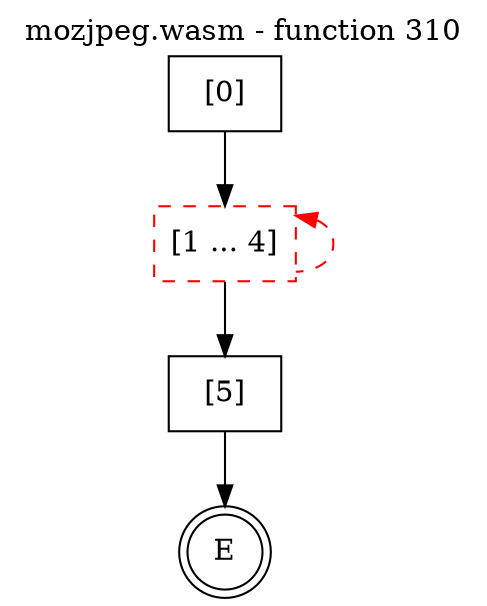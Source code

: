 digraph finite_state_machine {
    label = "mozjpeg.wasm - function 310"
    labelloc =  t
    labelfontsize = 16
    labelfontcolor = black
    labelfontname = "Helvetica"
    node [shape = doublecircle]; E ;
    node [shape = box];
    node [shape=box, color=black, style=solid] 0[label="[0]"]
    node [shape=box, color=red, style=dashed] 1[label="[1 ... 4]"]
    node [shape=box, color=black, style=solid] 5[label="[5]"]
    0 -> 1;
    1 -> 5;
    1 -> 1[style="dashed" color="red" dir=back];
    5 -> E;
}
